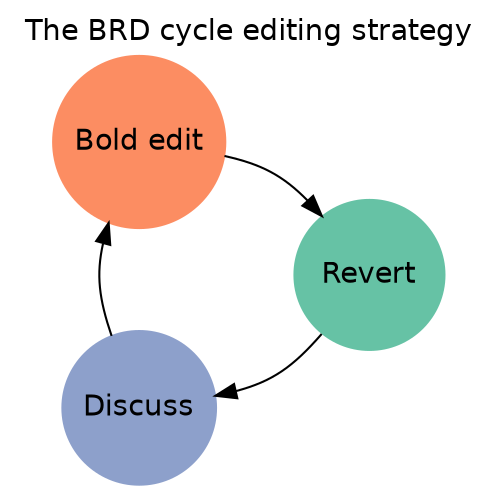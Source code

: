 digraph {
    layout="circo";
    splines=curved;
    fontname=Helvetica;
    labelloc=t;
    rankdir = LR;
    node[shape=circle, fontname=helvetica, style=filled, width=1];

    label="The BRD cycle editing strategy";

    // Start with discuss node on the bottom
    discuss;

    bold -> revert -> discuss -> bold;

    bold[label="Bold edit", fillcolor="#fc8d62", color="#fc8d62"];
    revert[label="Revert", fillcolor="#66c2a5", color="#66c2a5"];
    discuss[label="Discuss", fillcolor="#8da0cb", color="#8da0cb"];
}
